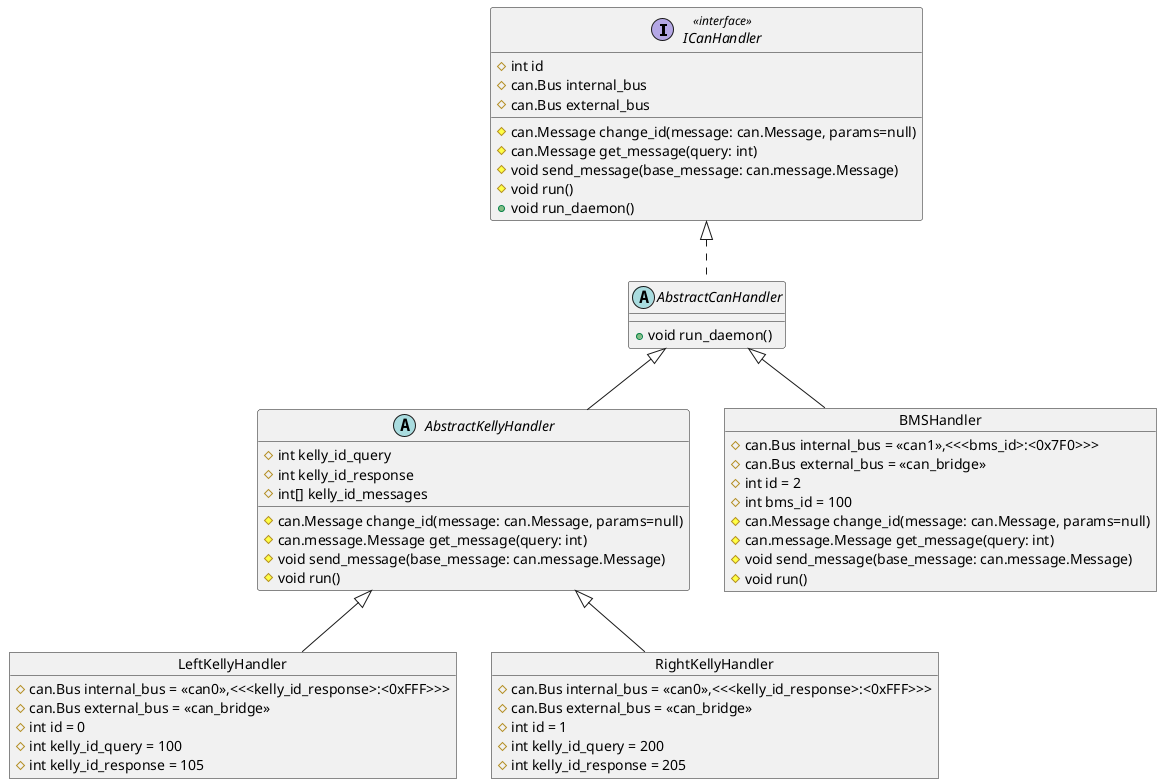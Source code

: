 @startuml
interface ICanHandler <<interface>> {
  # int id
  # can.Bus internal_bus
  # can.Bus external_bus
  # can.Message change_id(message: can.Message, params=null)
  # can.Message get_message(query: int)
  # void send_message(base_message: can.message.Message)
  # void run()
  + void run_daemon()
}
abstract AbstractCanHandler {
  + void run_daemon()
}
abstract AbstractKellyHandler {
  # int kelly_id_query
  # int kelly_id_response
  # int[] kelly_id_messages
  # can.Message change_id(message: can.Message, params=null)
  # can.message.Message get_message(query: int)
  # void send_message(base_message: can.message.Message)
  # void run()
}
object LeftKellyHandler {
  # can.Bus internal_bus = <<can0>>,<<<kelly_id_response>:<0xFFF>>>
  # can.Bus external_bus = <<can_bridge>>
  # int id = 0
  # int kelly_id_query = 100
  # int kelly_id_response = 105
}
object RightKellyHandler {
  # can.Bus internal_bus = <<can0>>,<<<kelly_id_response>:<0xFFF>>>
  # can.Bus external_bus = <<can_bridge>>
  # int id = 1
  # int kelly_id_query = 200
  # int kelly_id_response = 205
}

object BMSHandler {
  # can.Bus internal_bus = <<can1>>,<<<bms_id>:<0x7F0>>>
  # can.Bus external_bus = <<can_bridge>>
  # int id = 2
  # int bms_id = 100
  # can.Message change_id(message: can.Message, params=null)
  # can.message.Message get_message(query: int)
  # void send_message(base_message: can.message.Message)
  # void run()
}

ICanHandler <|.. AbstractCanHandler
AbstractCanHandler <|-- AbstractKellyHandler
AbstractCanHandler <|-- BMSHandler 
AbstractKellyHandler <|-- LeftKellyHandler
AbstractKellyHandler <|-- RightKellyHandler
@enduml

